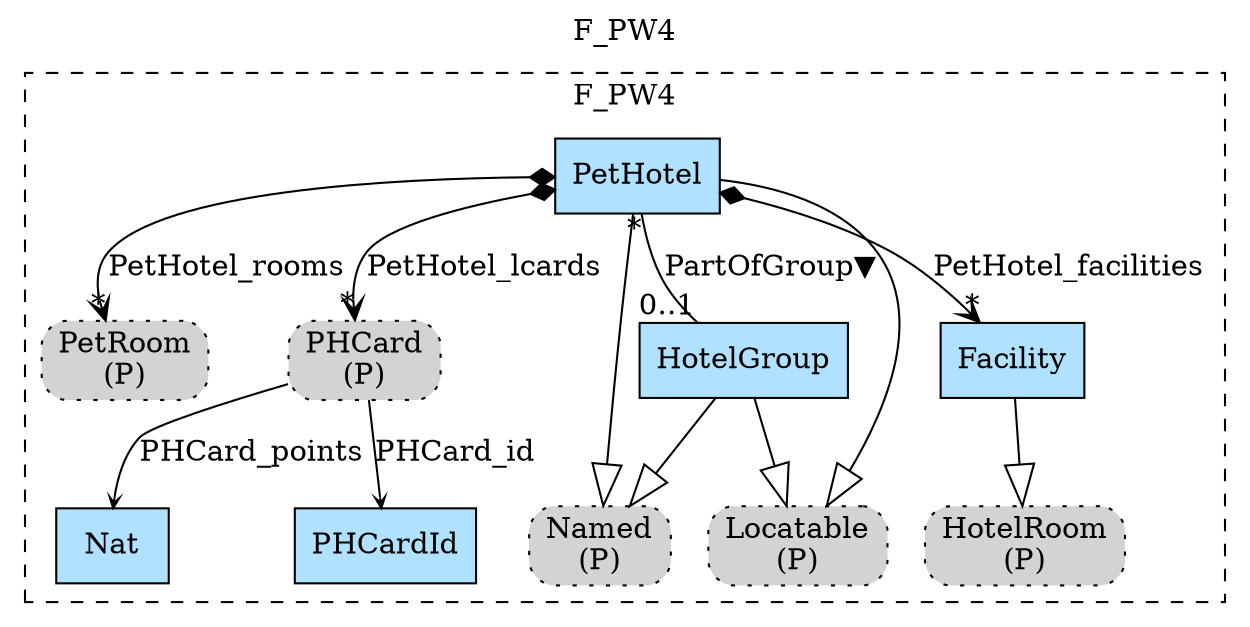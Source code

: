 digraph {graph[label=F_PW4,labelloc=tl,labelfontsize=12];
subgraph cluster_F_PW4{style=dashed;label=F_PW4;
"PPetRoom"[shape=box,fillcolor=lightgray,style ="rounded,filled,dotted",label=<PetRoom<br/>(P)>];
"Nat"[shape=record,fillcolor=lightskyblue1,style = filled,label="Nat"];
"PPHCard"[shape=box,fillcolor=lightgray,style ="rounded,filled,dotted",label=<PHCard<br/>(P)>];
"PHCardId"[shape=record,fillcolor=lightskyblue1,style = filled,label="PHCardId"];
"PetHotel"[shape=record,fillcolor=lightskyblue1,style = filled,label="PetHotel"];
"PNamed"[shape=box,fillcolor=lightgray,style ="rounded,filled,dotted",label=<Named<br/>(P)>];
"HotelGroup"[shape=record,fillcolor=lightskyblue1,style = filled,label="HotelGroup"];
"PLocatable"[shape=box,fillcolor=lightgray,style ="rounded,filled,dotted",label=<Locatable<br/>(P)>];
"Facility"[shape=record,fillcolor=lightskyblue1,style = filled,label="Facility"];
"PHotelRoom"[shape=box,fillcolor=lightgray,style ="rounded,filled,dotted",label=<HotelRoom<br/>(P)>];

"PetHotel"->"HotelGroup"[label="PartOfGroup▼",dir=none,taillabel="*",headlabel="0..1"];
"PetHotel"->"PPHCard"[label="PetHotel_lcards",arrowhead=vee,arrowtail=diamond,dir=both,headlabel="*"];
"PetHotel"->"Facility"[label="PetHotel_facilities",arrowhead=vee,arrowtail=diamond,dir=both,headlabel="*"];
"PetHotel"->"PPetRoom"[label="PetHotel_rooms",arrowhead=vee,arrowtail=diamond,dir=both,headlabel="*"];
"PPHCard"->"Nat"[label="PHCard_points",arrowhead=vee,headlabel="",arrowsize=.5];
"PPHCard"->"PHCardId"[label="PHCard_id",arrowhead=vee,headlabel="",arrowsize=.5];
"PetHotel"->"PNamed"[arrowhead=onormal,arrowsize=2.0];
"PetHotel"->"PLocatable"[arrowhead=onormal,arrowsize=2.0];
"HotelGroup"->"PNamed"[arrowhead=onormal,arrowsize=2.0];
"HotelGroup"->"PLocatable"[arrowhead=onormal,arrowsize=2.0];
"Facility"->"PHotelRoom"[arrowhead=onormal,arrowsize=2.0];

}





}